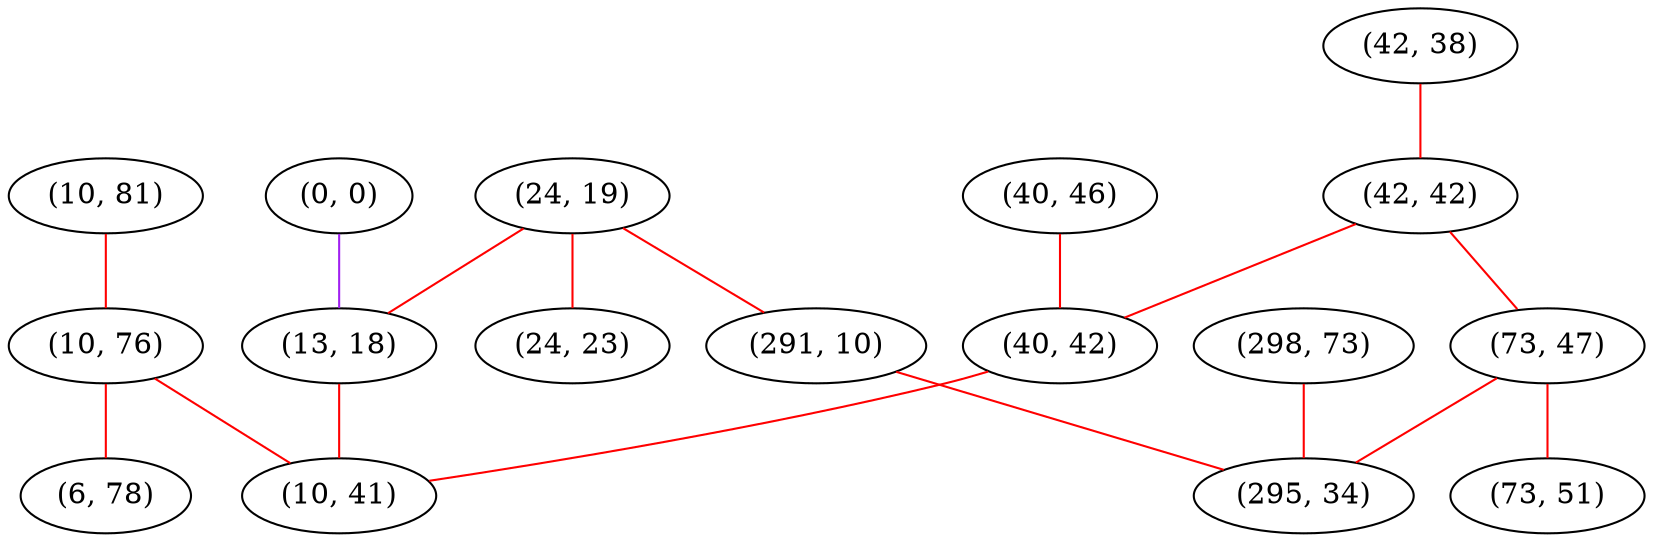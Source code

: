 graph "" {
"(40, 46)";
"(24, 19)";
"(42, 38)";
"(10, 81)";
"(42, 42)";
"(298, 73)";
"(291, 10)";
"(73, 47)";
"(40, 42)";
"(10, 76)";
"(0, 0)";
"(13, 18)";
"(295, 34)";
"(24, 23)";
"(73, 51)";
"(10, 41)";
"(6, 78)";
"(40, 46)" -- "(40, 42)"  [color=red, key=0, weight=1];
"(24, 19)" -- "(291, 10)"  [color=red, key=0, weight=1];
"(24, 19)" -- "(13, 18)"  [color=red, key=0, weight=1];
"(24, 19)" -- "(24, 23)"  [color=red, key=0, weight=1];
"(42, 38)" -- "(42, 42)"  [color=red, key=0, weight=1];
"(10, 81)" -- "(10, 76)"  [color=red, key=0, weight=1];
"(42, 42)" -- "(40, 42)"  [color=red, key=0, weight=1];
"(42, 42)" -- "(73, 47)"  [color=red, key=0, weight=1];
"(298, 73)" -- "(295, 34)"  [color=red, key=0, weight=1];
"(291, 10)" -- "(295, 34)"  [color=red, key=0, weight=1];
"(73, 47)" -- "(73, 51)"  [color=red, key=0, weight=1];
"(73, 47)" -- "(295, 34)"  [color=red, key=0, weight=1];
"(40, 42)" -- "(10, 41)"  [color=red, key=0, weight=1];
"(10, 76)" -- "(10, 41)"  [color=red, key=0, weight=1];
"(10, 76)" -- "(6, 78)"  [color=red, key=0, weight=1];
"(0, 0)" -- "(13, 18)"  [color=purple, key=0, weight=4];
"(13, 18)" -- "(10, 41)"  [color=red, key=0, weight=1];
}
